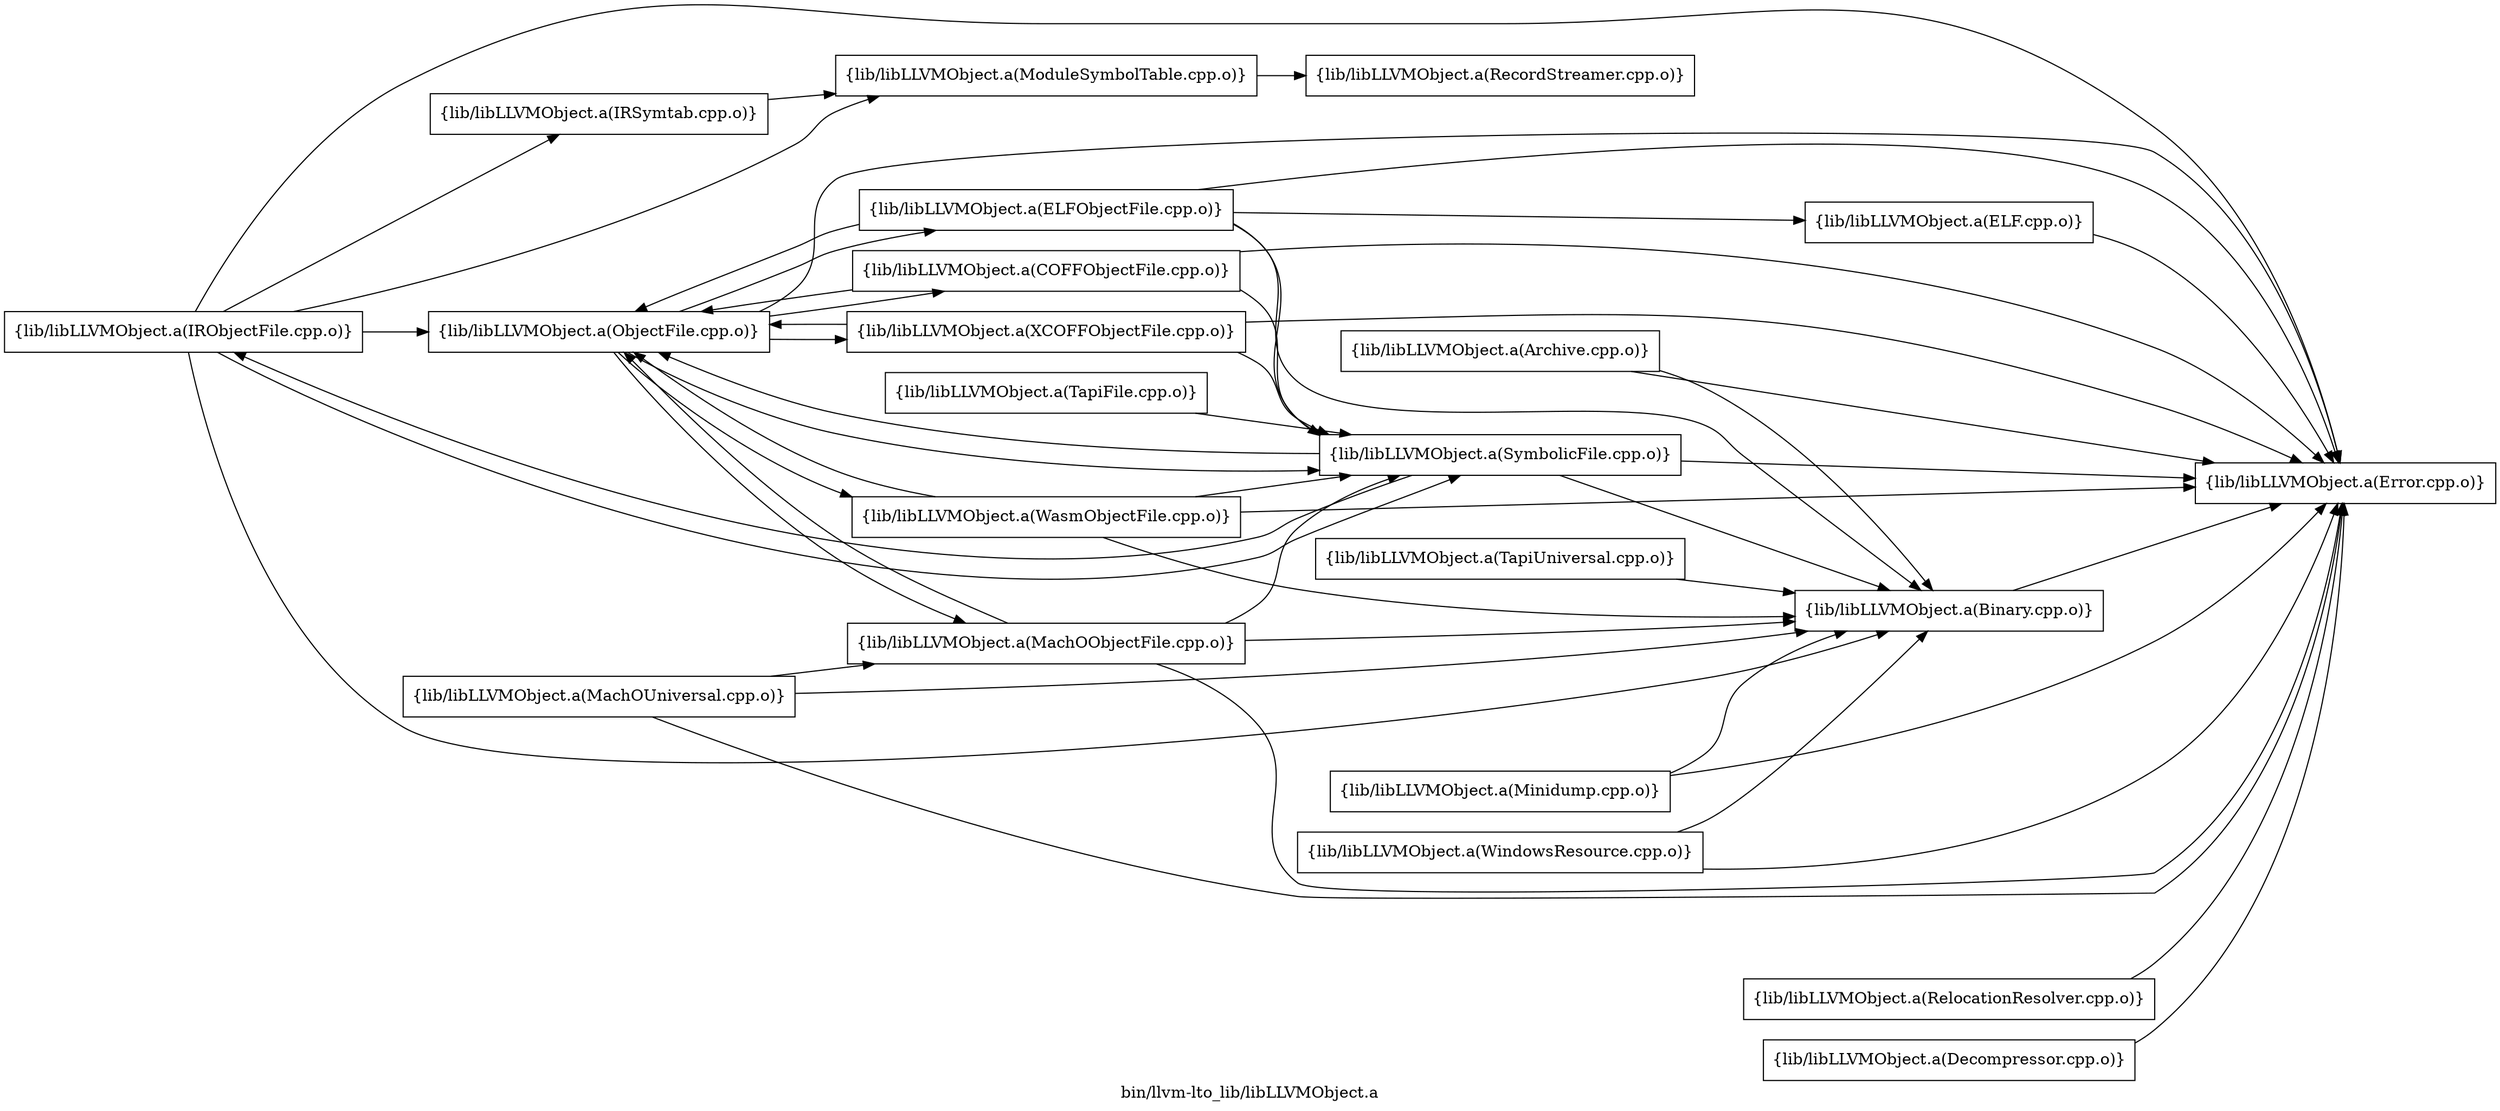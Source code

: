 digraph "bin/llvm-lto_lib/libLLVMObject.a" {
	label="bin/llvm-lto_lib/libLLVMObject.a";
	rankdir=LR;
	{ rank=same; Node0x55627701bbd8;  }
	{ rank=same; Node0x556276ff6c48;  }
	{ rank=same; Node0x55627701bbd8;  }
	{ rank=same; Node0x556276ff6c48;  }

	Node0x55627701bbd8 [shape=record,shape=box,group=0,label="{lib/libLLVMObject.a(IRSymtab.cpp.o)}"];
	Node0x55627701bbd8 -> Node0x556276ff6c48;
	Node0x556276ff6c48 [shape=record,shape=box,group=0,label="{lib/libLLVMObject.a(ModuleSymbolTable.cpp.o)}"];
	Node0x556276ff6c48 -> Node0x5562770088f8;
	Node0x55627701abe8 [shape=record,shape=box,group=0,label="{lib/libLLVMObject.a(IRObjectFile.cpp.o)}"];
	Node0x55627701abe8 -> Node0x556276ff6c48;
	Node0x55627701abe8 -> Node0x556276ff78c8;
	Node0x55627701abe8 -> Node0x556277008628;
	Node0x55627701abe8 -> Node0x5562770187a8;
	Node0x55627701abe8 -> Node0x55627701a468;
	Node0x55627701abe8 -> Node0x55627701bbd8;
	Node0x5562770187a8 [shape=record,shape=box,group=0,label="{lib/libLLVMObject.a(Error.cpp.o)}"];
	Node0x556276ff78c8 [shape=record,shape=box,group=0,label="{lib/libLLVMObject.a(ObjectFile.cpp.o)}"];
	Node0x556276ff78c8 -> Node0x556276ff8c78;
	Node0x556276ff78c8 -> Node0x556276ff7a58;
	Node0x556276ff78c8 -> Node0x556276ff62e8;
	Node0x556276ff78c8 -> Node0x556277008628;
	Node0x556276ff78c8 -> Node0x5562770187a8;
	Node0x556276ff78c8 -> Node0x556276fff938;
	Node0x556276ff78c8 -> Node0x5562770007e8;
	Node0x556277008628 [shape=record,shape=box,group=0,label="{lib/libLLVMObject.a(SymbolicFile.cpp.o)}"];
	Node0x556277008628 -> Node0x556276ff78c8;
	Node0x556277008628 -> Node0x5562770187a8;
	Node0x556277008628 -> Node0x55627701abe8;
	Node0x556277008628 -> Node0x55627701a468;
	Node0x55627701a468 [shape=record,shape=box,group=0,label="{lib/libLLVMObject.a(Binary.cpp.o)}"];
	Node0x55627701a468 -> Node0x5562770187a8;
	Node0x556277019d38 [shape=record,shape=box,group=0,label="{lib/libLLVMObject.a(Archive.cpp.o)}"];
	Node0x556277019d38 -> Node0x5562770187a8;
	Node0x556277019d38 -> Node0x55627701a468;
	Node0x55627701b638 [shape=record,shape=box,group=0,label="{lib/libLLVMObject.a(MachOUniversal.cpp.o)}"];
	Node0x55627701b638 -> Node0x556276ff8c78;
	Node0x55627701b638 -> Node0x5562770187a8;
	Node0x55627701b638 -> Node0x55627701a468;
	Node0x556276ff8c78 [shape=record,shape=box,group=0,label="{lib/libLLVMObject.a(MachOObjectFile.cpp.o)}"];
	Node0x556276ff8c78 -> Node0x556276ff78c8;
	Node0x556276ff8c78 -> Node0x556277008628;
	Node0x556276ff8c78 -> Node0x5562770187a8;
	Node0x556276ff8c78 -> Node0x55627701a468;
	Node0x556276ff8f48 [shape=record,shape=box,group=0,label="{lib/libLLVMObject.a(Minidump.cpp.o)}"];
	Node0x556276ff8f48 -> Node0x5562770187a8;
	Node0x556276ff8f48 -> Node0x55627701a468;
	Node0x5562770088f8 [shape=record,shape=box,group=0,label="{lib/libLLVMObject.a(RecordStreamer.cpp.o)}"];
	Node0x556276ff7a58 [shape=record,shape=box,group=0,label="{lib/libLLVMObject.a(ELFObjectFile.cpp.o)}"];
	Node0x556276ff7a58 -> Node0x556276ff78c8;
	Node0x556276ff7a58 -> Node0x556276ff5f78;
	Node0x556276ff7a58 -> Node0x556277008628;
	Node0x556276ff7a58 -> Node0x5562770187a8;
	Node0x556276ff7a58 -> Node0x55627701a468;
	Node0x556276ff62e8 [shape=record,shape=box,group=0,label="{lib/libLLVMObject.a(COFFObjectFile.cpp.o)}"];
	Node0x556276ff62e8 -> Node0x556276ff78c8;
	Node0x556276ff62e8 -> Node0x556277008628;
	Node0x556276ff62e8 -> Node0x5562770187a8;
	Node0x556276fff938 [shape=record,shape=box,group=0,label="{lib/libLLVMObject.a(WasmObjectFile.cpp.o)}"];
	Node0x556276fff938 -> Node0x556276ff78c8;
	Node0x556276fff938 -> Node0x556277008628;
	Node0x556276fff938 -> Node0x5562770187a8;
	Node0x556276fff938 -> Node0x55627701a468;
	Node0x5562770007e8 [shape=record,shape=box,group=0,label="{lib/libLLVMObject.a(XCOFFObjectFile.cpp.o)}"];
	Node0x5562770007e8 -> Node0x556276ff78c8;
	Node0x5562770007e8 -> Node0x556277008628;
	Node0x5562770007e8 -> Node0x5562770187a8;
	Node0x556276ff5f78 [shape=record,shape=box,group=0,label="{lib/libLLVMObject.a(ELF.cpp.o)}"];
	Node0x556276ff5f78 -> Node0x5562770187a8;
	Node0x556277008da8 [shape=record,shape=box,group=0,label="{lib/libLLVMObject.a(TapiUniversal.cpp.o)}"];
	Node0x556277008da8 -> Node0x55627701a468;
	Node0x5562770075e8 [shape=record,shape=box,group=0,label="{lib/libLLVMObject.a(TapiFile.cpp.o)}"];
	Node0x5562770075e8 -> Node0x556277008628;
	Node0x556276ffff78 [shape=record,shape=box,group=0,label="{lib/libLLVMObject.a(WindowsResource.cpp.o)}"];
	Node0x556276ffff78 -> Node0x5562770187a8;
	Node0x556276ffff78 -> Node0x55627701a468;
	Node0x55627700bc38 [shape=record,shape=box,group=0,label="{lib/libLLVMObject.a(RelocationResolver.cpp.o)}"];
	Node0x55627700bc38 -> Node0x5562770187a8;
	Node0x556277012f88 [shape=record,shape=box,group=0,label="{lib/libLLVMObject.a(Decompressor.cpp.o)}"];
	Node0x556277012f88 -> Node0x5562770187a8;
}
